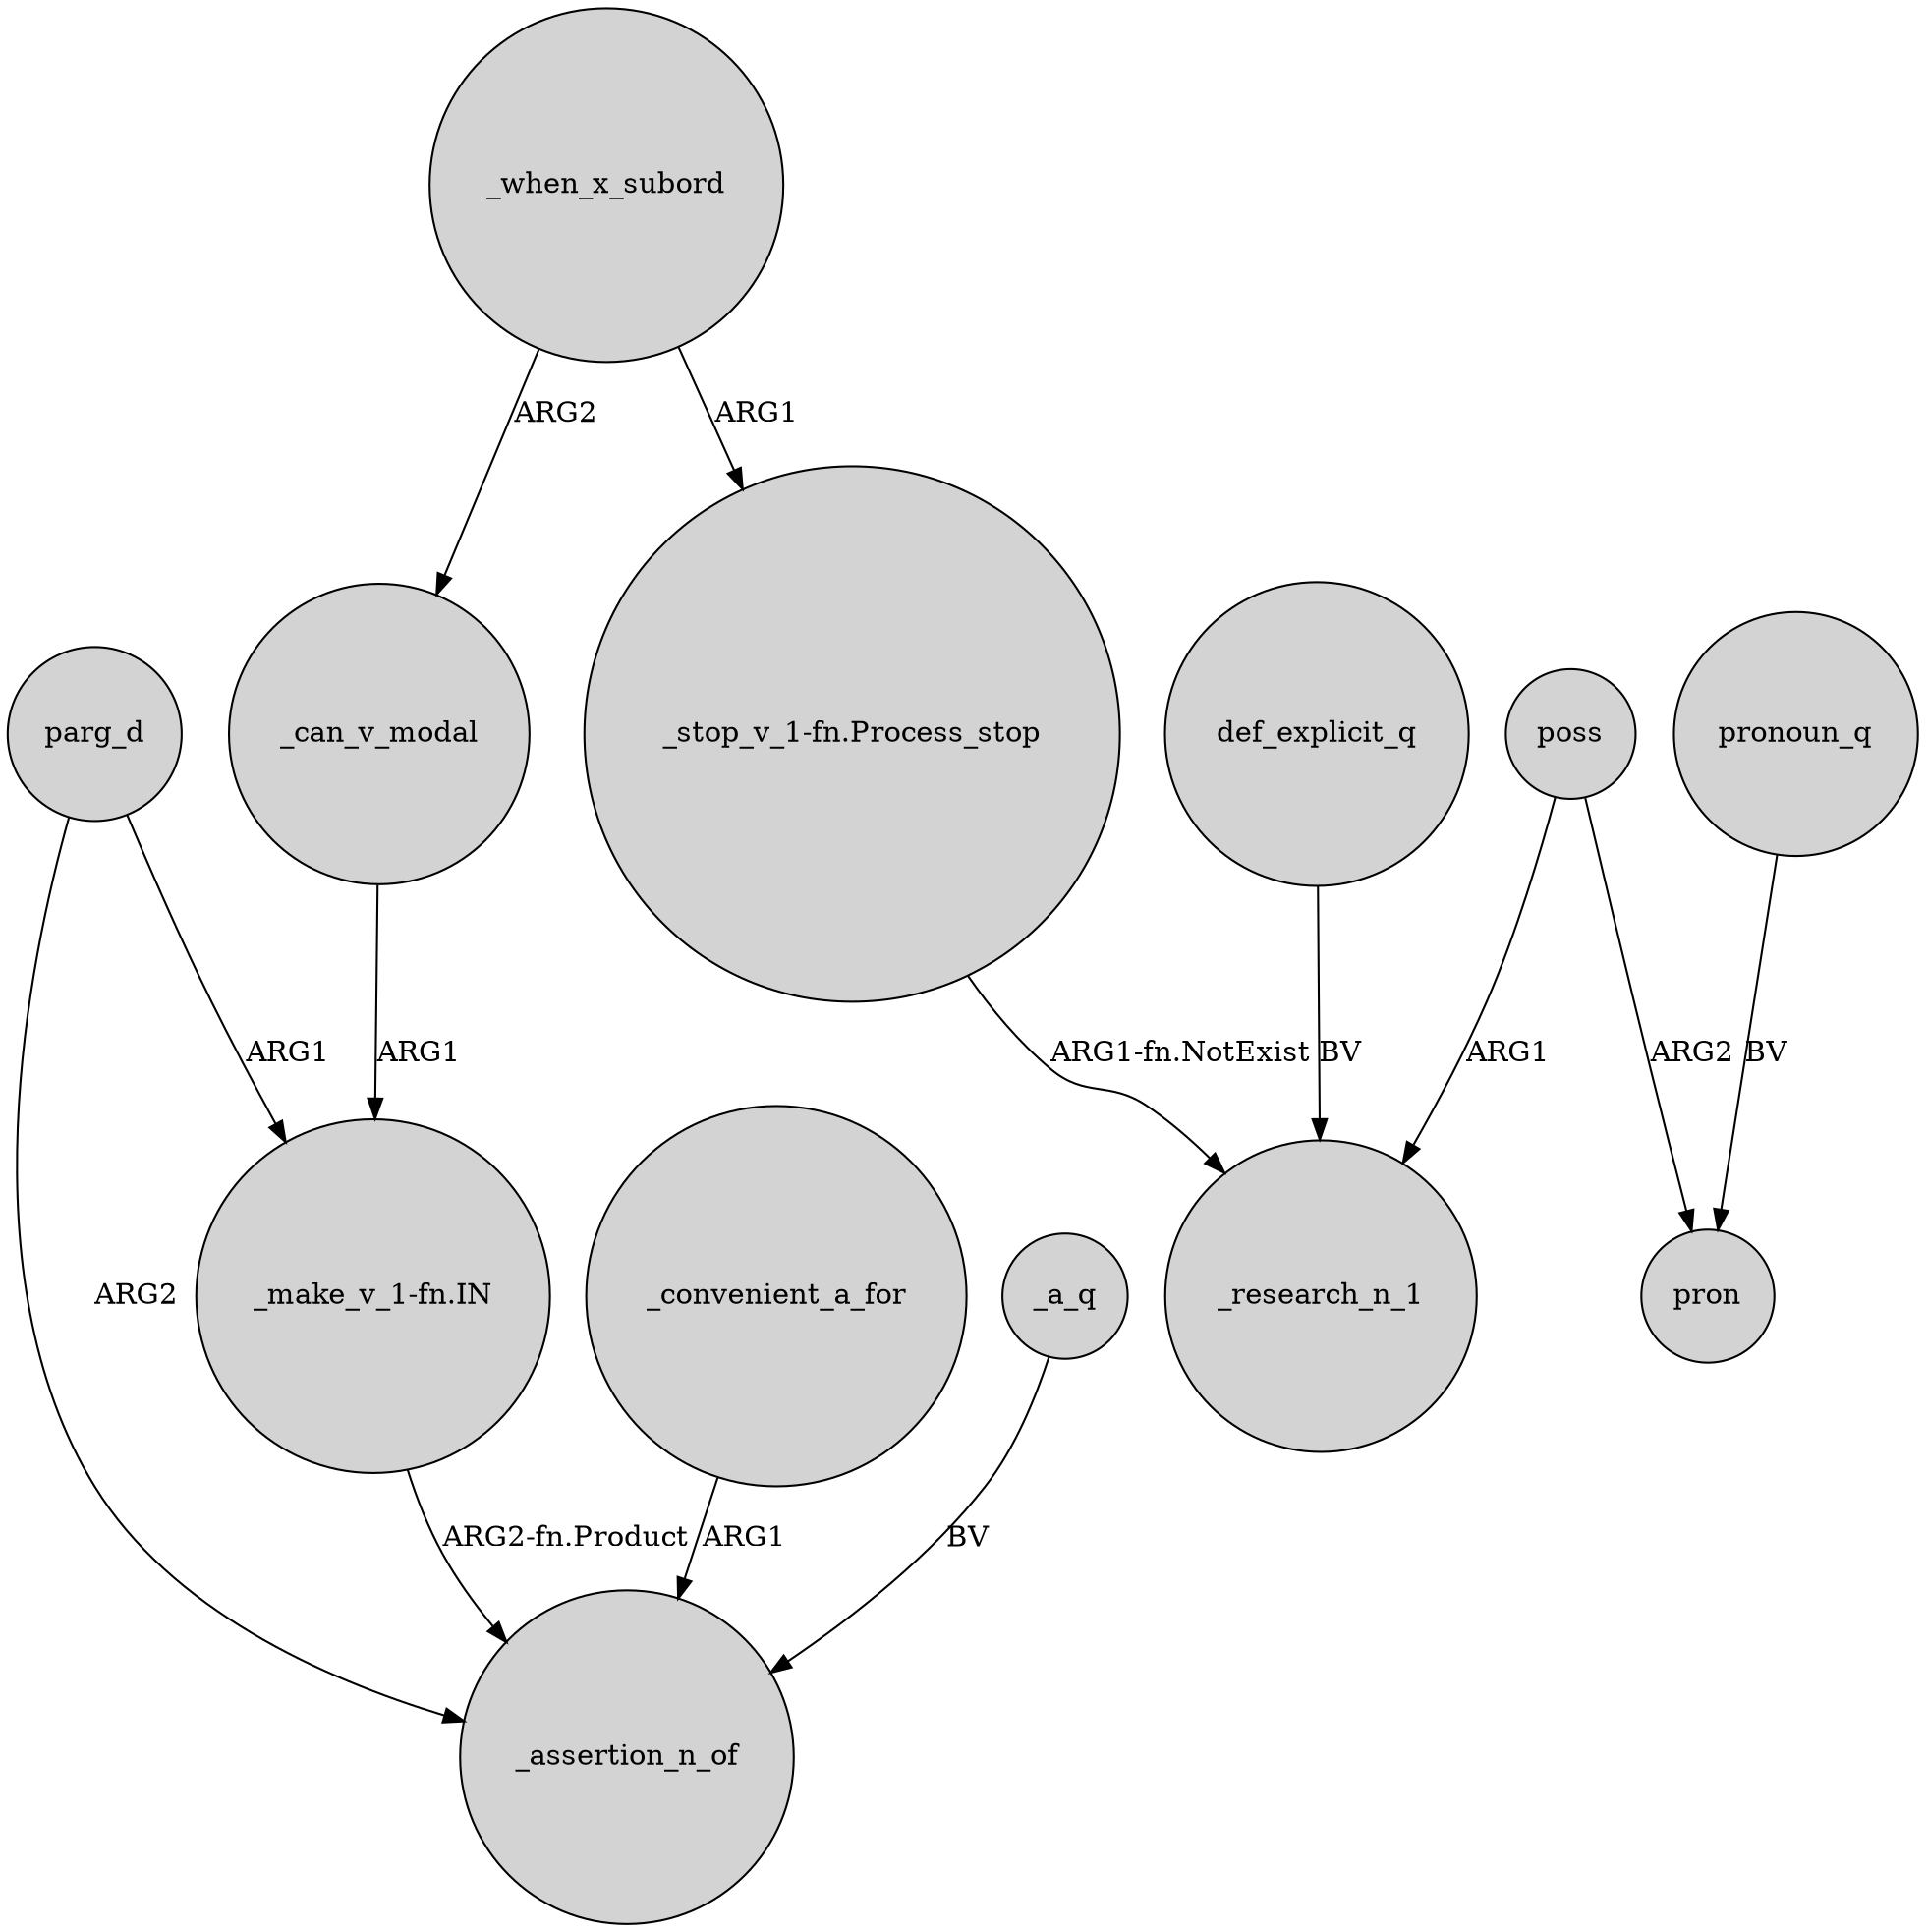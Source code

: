 digraph {
	node [shape=circle style=filled]
	parg_d -> "_make_v_1-fn.IN" [label=ARG1]
	_when_x_subord -> "_stop_v_1-fn.Process_stop" [label=ARG1]
	_convenient_a_for -> _assertion_n_of [label=ARG1]
	parg_d -> _assertion_n_of [label=ARG2]
	_when_x_subord -> _can_v_modal [label=ARG2]
	poss -> pron [label=ARG2]
	_can_v_modal -> "_make_v_1-fn.IN" [label=ARG1]
	"_stop_v_1-fn.Process_stop" -> _research_n_1 [label="ARG1-fn.NotExist"]
	"_make_v_1-fn.IN" -> _assertion_n_of [label="ARG2-fn.Product"]
	poss -> _research_n_1 [label=ARG1]
	def_explicit_q -> _research_n_1 [label=BV]
	_a_q -> _assertion_n_of [label=BV]
	pronoun_q -> pron [label=BV]
}
